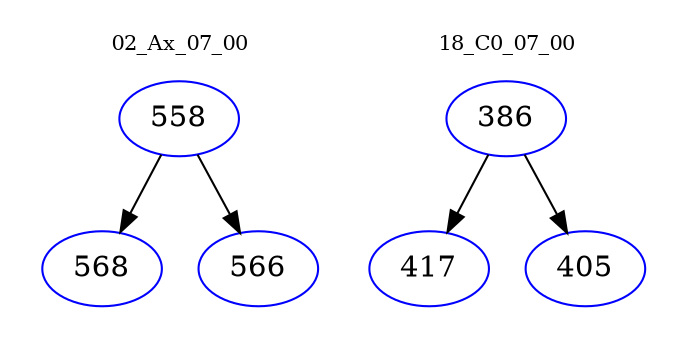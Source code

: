 digraph{
subgraph cluster_0 {
color = white
label = "02_Ax_07_00";
fontsize=10;
T0_558 [label="558", color="blue"]
T0_558 -> T0_568 [color="black"]
T0_568 [label="568", color="blue"]
T0_558 -> T0_566 [color="black"]
T0_566 [label="566", color="blue"]
}
subgraph cluster_1 {
color = white
label = "18_C0_07_00";
fontsize=10;
T1_386 [label="386", color="blue"]
T1_386 -> T1_417 [color="black"]
T1_417 [label="417", color="blue"]
T1_386 -> T1_405 [color="black"]
T1_405 [label="405", color="blue"]
}
}
